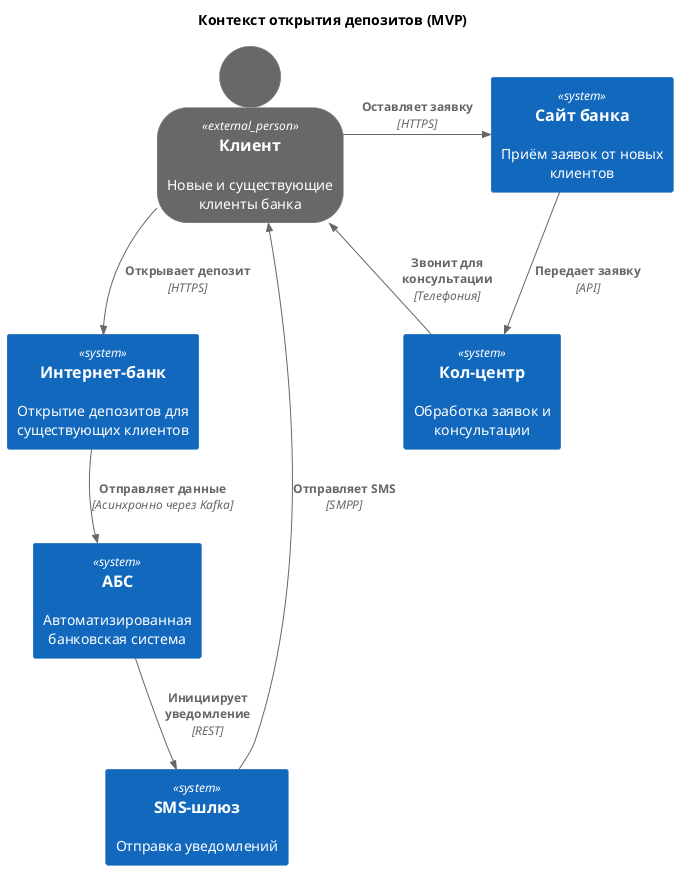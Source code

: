 @startuml
title Контекст открытия депозитов (MVP)

top to bottom direction

!include <C4/C4_CONTEXT>
SHOW_PERSON_OUTLINE()

Person_Ext(client, "Клиент", "Новые и существующие клиенты банка")
System(site, "Сайт банка", "Приём заявок от новых клиентов")
System(online_bank, "Интернет-банк", "Открытие депозитов для существующих клиентов")
System(abs, "АБС", "Автоматизированная банковская система")
System(call_center, "Кол-центр", "Обработка заявок и консультации")
System(sms, "SMS-шлюз", "Отправка уведомлений")

Rel_R(client, site, "Оставляет заявку", "HTTPS")
Rel(client, online_bank, "Открывает депозит", "HTTPS")
Rel(site, call_center, "Передает заявку", "API")
Rel(online_bank, abs, "Отправляет данные", "Асинхронно через Kafka")
Rel(abs, sms, "Инициирует уведомление", "REST")
Rel(sms, client, "Отправляет SMS", "SMPP")
Rel(call_center, client, "Звонит для консультации", "Телефония")

@enduml
